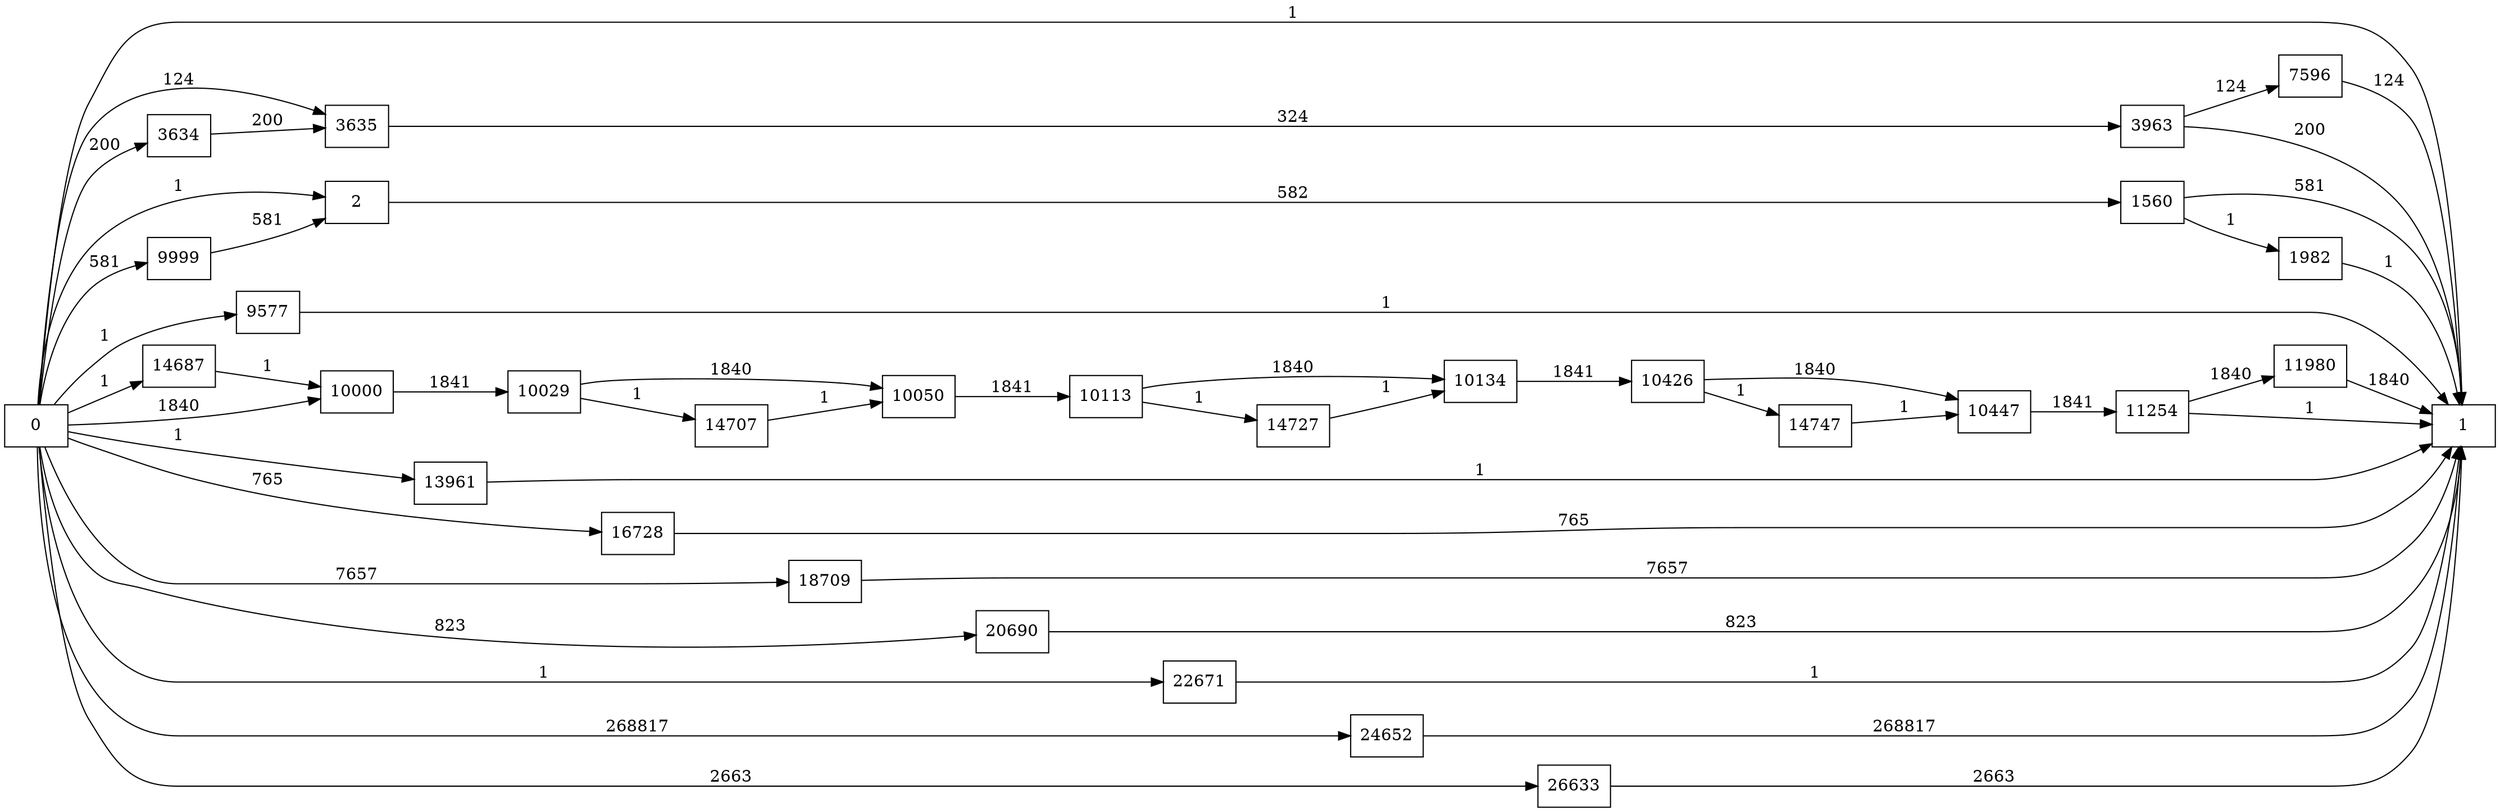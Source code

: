 digraph {
	graph [rankdir=LR]
	node [shape=rectangle]
	2 -> 1560 [label=582]
	1560 -> 1 [label=581]
	1560 -> 1982 [label=1]
	1982 -> 1 [label=1]
	3634 -> 3635 [label=200]
	3635 -> 3963 [label=324]
	3963 -> 1 [label=200]
	3963 -> 7596 [label=124]
	7596 -> 1 [label=124]
	9577 -> 1 [label=1]
	9999 -> 2 [label=581]
	10000 -> 10029 [label=1841]
	10029 -> 10050 [label=1840]
	10029 -> 14707 [label=1]
	10050 -> 10113 [label=1841]
	10113 -> 10134 [label=1840]
	10113 -> 14727 [label=1]
	10134 -> 10426 [label=1841]
	10426 -> 10447 [label=1840]
	10426 -> 14747 [label=1]
	10447 -> 11254 [label=1841]
	11254 -> 1 [label=1]
	11254 -> 11980 [label=1840]
	11980 -> 1 [label=1840]
	13961 -> 1 [label=1]
	14687 -> 10000 [label=1]
	14707 -> 10050 [label=1]
	14727 -> 10134 [label=1]
	14747 -> 10447 [label=1]
	16728 -> 1 [label=765]
	18709 -> 1 [label=7657]
	20690 -> 1 [label=823]
	22671 -> 1 [label=1]
	24652 -> 1 [label=268817]
	26633 -> 1 [label=2663]
	0 -> 2 [label=1]
	0 -> 3635 [label=124]
	0 -> 10000 [label=1840]
	0 -> 3634 [label=200]
	0 -> 1 [label=1]
	0 -> 9577 [label=1]
	0 -> 9999 [label=581]
	0 -> 13961 [label=1]
	0 -> 14687 [label=1]
	0 -> 16728 [label=765]
	0 -> 18709 [label=7657]
	0 -> 20690 [label=823]
	0 -> 22671 [label=1]
	0 -> 24652 [label=268817]
	0 -> 26633 [label=2663]
}
